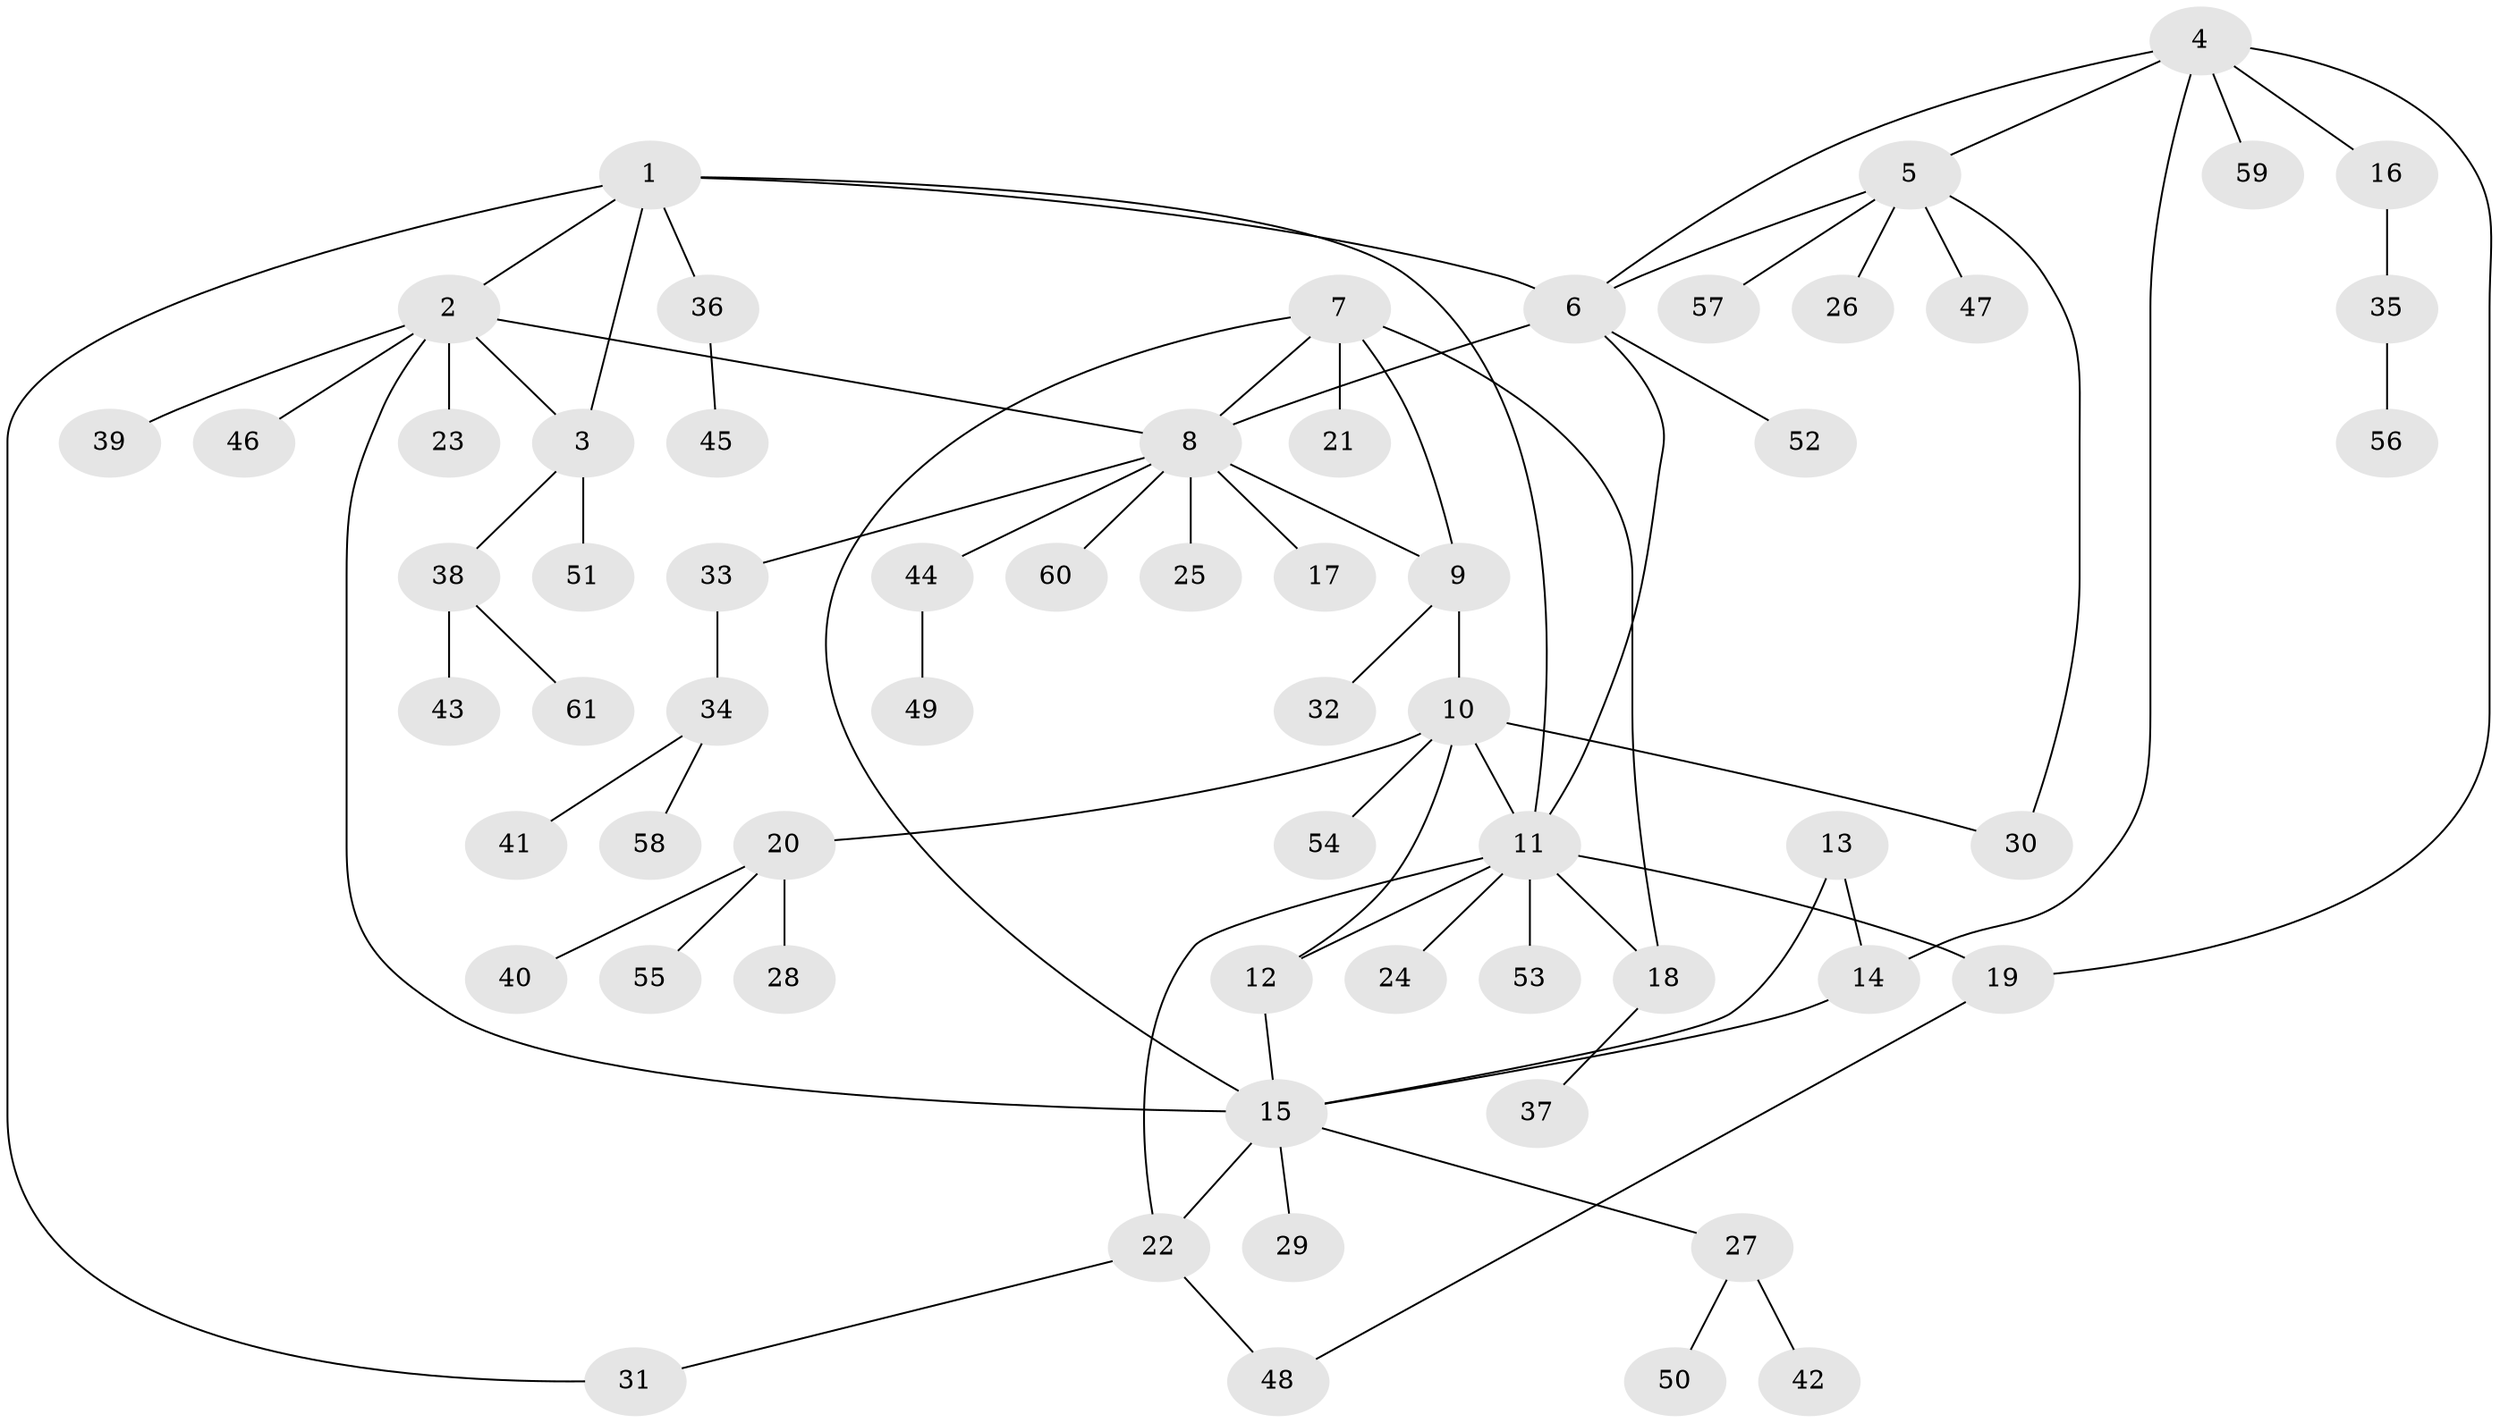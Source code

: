 // coarse degree distribution, {6: 0.10526315789473684, 4: 0.05263157894736842, 3: 0.05263157894736842, 1: 0.3684210526315789, 5: 0.21052631578947367, 2: 0.21052631578947367}
// Generated by graph-tools (version 1.1) at 2025/37/03/04/25 23:37:42]
// undirected, 61 vertices, 77 edges
graph export_dot {
  node [color=gray90,style=filled];
  1;
  2;
  3;
  4;
  5;
  6;
  7;
  8;
  9;
  10;
  11;
  12;
  13;
  14;
  15;
  16;
  17;
  18;
  19;
  20;
  21;
  22;
  23;
  24;
  25;
  26;
  27;
  28;
  29;
  30;
  31;
  32;
  33;
  34;
  35;
  36;
  37;
  38;
  39;
  40;
  41;
  42;
  43;
  44;
  45;
  46;
  47;
  48;
  49;
  50;
  51;
  52;
  53;
  54;
  55;
  56;
  57;
  58;
  59;
  60;
  61;
  1 -- 2;
  1 -- 3;
  1 -- 6;
  1 -- 11;
  1 -- 31;
  1 -- 36;
  2 -- 3;
  2 -- 8;
  2 -- 15;
  2 -- 23;
  2 -- 39;
  2 -- 46;
  3 -- 38;
  3 -- 51;
  4 -- 5;
  4 -- 6;
  4 -- 14;
  4 -- 16;
  4 -- 19;
  4 -- 59;
  5 -- 6;
  5 -- 26;
  5 -- 30;
  5 -- 47;
  5 -- 57;
  6 -- 8;
  6 -- 11;
  6 -- 52;
  7 -- 8;
  7 -- 9;
  7 -- 15;
  7 -- 18;
  7 -- 21;
  8 -- 9;
  8 -- 17;
  8 -- 25;
  8 -- 33;
  8 -- 44;
  8 -- 60;
  9 -- 10;
  9 -- 32;
  10 -- 11;
  10 -- 12;
  10 -- 20;
  10 -- 30;
  10 -- 54;
  11 -- 12;
  11 -- 18;
  11 -- 19;
  11 -- 22;
  11 -- 24;
  11 -- 53;
  12 -- 15;
  13 -- 14;
  13 -- 15;
  14 -- 15;
  15 -- 22;
  15 -- 27;
  15 -- 29;
  16 -- 35;
  18 -- 37;
  19 -- 48;
  20 -- 28;
  20 -- 40;
  20 -- 55;
  22 -- 31;
  22 -- 48;
  27 -- 42;
  27 -- 50;
  33 -- 34;
  34 -- 41;
  34 -- 58;
  35 -- 56;
  36 -- 45;
  38 -- 43;
  38 -- 61;
  44 -- 49;
}
